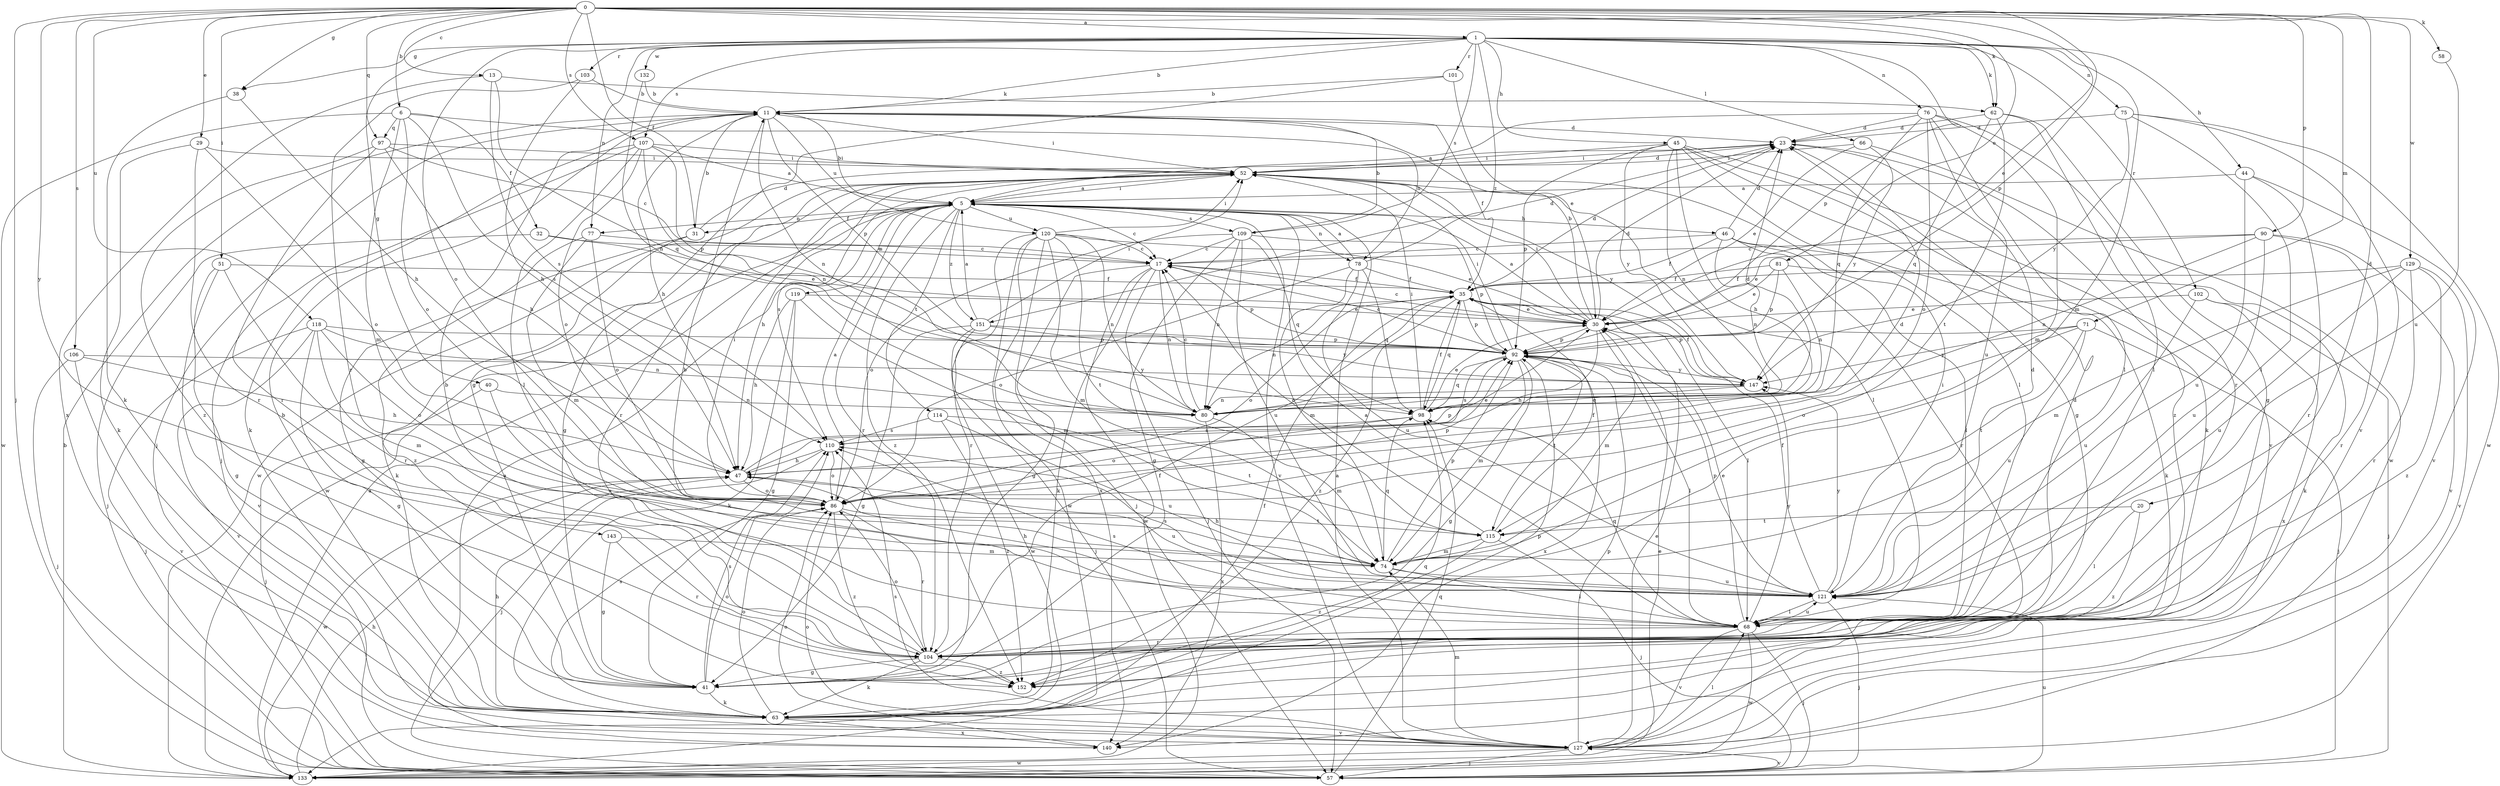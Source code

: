 strict digraph  {
0;
1;
5;
6;
11;
13;
17;
20;
23;
29;
30;
31;
32;
35;
38;
40;
41;
44;
45;
46;
47;
51;
52;
57;
58;
62;
63;
66;
68;
71;
74;
75;
76;
77;
78;
80;
81;
86;
90;
92;
97;
98;
101;
102;
103;
104;
106;
107;
109;
110;
114;
115;
118;
119;
120;
121;
127;
129;
132;
133;
140;
143;
147;
151;
152;
0 -> 1  [label=a];
0 -> 6  [label=b];
0 -> 13  [label=c];
0 -> 20  [label=d];
0 -> 29  [label=e];
0 -> 30  [label=e];
0 -> 31  [label=f];
0 -> 38  [label=g];
0 -> 51  [label=i];
0 -> 57  [label=j];
0 -> 58  [label=k];
0 -> 62  [label=k];
0 -> 71  [label=m];
0 -> 81  [label=o];
0 -> 90  [label=p];
0 -> 92  [label=p];
0 -> 97  [label=q];
0 -> 106  [label=s];
0 -> 107  [label=s];
0 -> 118  [label=u];
0 -> 129  [label=w];
0 -> 143  [label=y];
1 -> 11  [label=b];
1 -> 38  [label=g];
1 -> 40  [label=g];
1 -> 44  [label=h];
1 -> 45  [label=h];
1 -> 62  [label=k];
1 -> 66  [label=l];
1 -> 74  [label=m];
1 -> 75  [label=n];
1 -> 76  [label=n];
1 -> 77  [label=n];
1 -> 86  [label=o];
1 -> 92  [label=p];
1 -> 101  [label=r];
1 -> 102  [label=r];
1 -> 103  [label=r];
1 -> 107  [label=s];
1 -> 109  [label=s];
1 -> 132  [label=w];
1 -> 151  [label=z];
5 -> 11  [label=b];
5 -> 17  [label=c];
5 -> 31  [label=f];
5 -> 46  [label=h];
5 -> 52  [label=i];
5 -> 77  [label=n];
5 -> 78  [label=n];
5 -> 104  [label=r];
5 -> 109  [label=s];
5 -> 114  [label=t];
5 -> 119  [label=u];
5 -> 120  [label=u];
5 -> 127  [label=v];
5 -> 133  [label=w];
5 -> 151  [label=z];
5 -> 152  [label=z];
6 -> 32  [label=f];
6 -> 74  [label=m];
6 -> 78  [label=n];
6 -> 86  [label=o];
6 -> 97  [label=q];
6 -> 110  [label=s];
6 -> 133  [label=w];
11 -> 23  [label=d];
11 -> 35  [label=f];
11 -> 47  [label=h];
11 -> 52  [label=i];
11 -> 57  [label=j];
11 -> 80  [label=n];
11 -> 92  [label=p];
11 -> 120  [label=u];
13 -> 62  [label=k];
13 -> 98  [label=q];
13 -> 110  [label=s];
13 -> 140  [label=x];
17 -> 35  [label=f];
17 -> 41  [label=g];
17 -> 57  [label=j];
17 -> 63  [label=k];
17 -> 80  [label=n];
17 -> 92  [label=p];
17 -> 133  [label=w];
20 -> 68  [label=l];
20 -> 115  [label=t];
20 -> 152  [label=z];
23 -> 52  [label=i];
23 -> 152  [label=z];
29 -> 52  [label=i];
29 -> 63  [label=k];
29 -> 86  [label=o];
29 -> 104  [label=r];
30 -> 5  [label=a];
30 -> 11  [label=b];
30 -> 17  [label=c];
30 -> 23  [label=d];
30 -> 47  [label=h];
30 -> 52  [label=i];
30 -> 74  [label=m];
30 -> 92  [label=p];
31 -> 11  [label=b];
31 -> 23  [label=d];
31 -> 41  [label=g];
31 -> 63  [label=k];
32 -> 17  [label=c];
32 -> 30  [label=e];
32 -> 57  [label=j];
35 -> 23  [label=d];
35 -> 30  [label=e];
35 -> 68  [label=l];
35 -> 80  [label=n];
35 -> 86  [label=o];
35 -> 92  [label=p];
35 -> 98  [label=q];
35 -> 152  [label=z];
38 -> 47  [label=h];
38 -> 63  [label=k];
40 -> 57  [label=j];
40 -> 80  [label=n];
40 -> 121  [label=u];
41 -> 63  [label=k];
41 -> 86  [label=o];
41 -> 110  [label=s];
44 -> 5  [label=a];
44 -> 104  [label=r];
44 -> 121  [label=u];
44 -> 127  [label=v];
45 -> 41  [label=g];
45 -> 47  [label=h];
45 -> 52  [label=i];
45 -> 63  [label=k];
45 -> 68  [label=l];
45 -> 80  [label=n];
45 -> 92  [label=p];
45 -> 127  [label=v];
45 -> 147  [label=y];
46 -> 17  [label=c];
46 -> 23  [label=d];
46 -> 35  [label=f];
46 -> 63  [label=k];
46 -> 68  [label=l];
46 -> 80  [label=n];
46 -> 104  [label=r];
47 -> 30  [label=e];
47 -> 86  [label=o];
47 -> 92  [label=p];
47 -> 121  [label=u];
47 -> 133  [label=w];
51 -> 35  [label=f];
51 -> 41  [label=g];
51 -> 104  [label=r];
51 -> 127  [label=v];
52 -> 5  [label=a];
52 -> 23  [label=d];
52 -> 41  [label=g];
52 -> 47  [label=h];
52 -> 68  [label=l];
52 -> 104  [label=r];
52 -> 110  [label=s];
52 -> 133  [label=w];
52 -> 147  [label=y];
57 -> 98  [label=q];
57 -> 121  [label=u];
57 -> 127  [label=v];
58 -> 121  [label=u];
62 -> 23  [label=d];
62 -> 41  [label=g];
62 -> 68  [label=l];
62 -> 98  [label=q];
62 -> 115  [label=t];
63 -> 11  [label=b];
63 -> 35  [label=f];
63 -> 47  [label=h];
63 -> 86  [label=o];
63 -> 92  [label=p];
63 -> 98  [label=q];
63 -> 110  [label=s];
63 -> 127  [label=v];
63 -> 140  [label=x];
66 -> 30  [label=e];
66 -> 52  [label=i];
66 -> 133  [label=w];
66 -> 147  [label=y];
68 -> 5  [label=a];
68 -> 11  [label=b];
68 -> 30  [label=e];
68 -> 57  [label=j];
68 -> 98  [label=q];
68 -> 104  [label=r];
68 -> 110  [label=s];
68 -> 121  [label=u];
68 -> 127  [label=v];
68 -> 133  [label=w];
68 -> 147  [label=y];
71 -> 57  [label=j];
71 -> 86  [label=o];
71 -> 92  [label=p];
71 -> 115  [label=t];
71 -> 121  [label=u];
71 -> 147  [label=y];
74 -> 47  [label=h];
74 -> 68  [label=l];
74 -> 92  [label=p];
74 -> 98  [label=q];
74 -> 121  [label=u];
75 -> 23  [label=d];
75 -> 68  [label=l];
75 -> 127  [label=v];
75 -> 133  [label=w];
75 -> 147  [label=y];
76 -> 5  [label=a];
76 -> 23  [label=d];
76 -> 68  [label=l];
76 -> 74  [label=m];
76 -> 86  [label=o];
76 -> 98  [label=q];
76 -> 104  [label=r];
76 -> 121  [label=u];
77 -> 17  [label=c];
77 -> 74  [label=m];
77 -> 86  [label=o];
77 -> 152  [label=z];
78 -> 5  [label=a];
78 -> 23  [label=d];
78 -> 35  [label=f];
78 -> 74  [label=m];
78 -> 86  [label=o];
78 -> 98  [label=q];
78 -> 121  [label=u];
80 -> 17  [label=c];
80 -> 23  [label=d];
80 -> 74  [label=m];
80 -> 140  [label=x];
81 -> 30  [label=e];
81 -> 35  [label=f];
81 -> 63  [label=k];
81 -> 80  [label=n];
81 -> 92  [label=p];
86 -> 5  [label=a];
86 -> 23  [label=d];
86 -> 52  [label=i];
86 -> 92  [label=p];
86 -> 104  [label=r];
86 -> 115  [label=t];
86 -> 152  [label=z];
90 -> 17  [label=c];
90 -> 30  [label=e];
90 -> 80  [label=n];
90 -> 104  [label=r];
90 -> 121  [label=u];
90 -> 127  [label=v];
92 -> 17  [label=c];
92 -> 41  [label=g];
92 -> 52  [label=i];
92 -> 68  [label=l];
92 -> 74  [label=m];
92 -> 98  [label=q];
92 -> 110  [label=s];
92 -> 115  [label=t];
92 -> 140  [label=x];
92 -> 147  [label=y];
97 -> 17  [label=c];
97 -> 47  [label=h];
97 -> 52  [label=i];
97 -> 104  [label=r];
97 -> 152  [label=z];
98 -> 30  [label=e];
98 -> 35  [label=f];
98 -> 52  [label=i];
98 -> 86  [label=o];
98 -> 110  [label=s];
101 -> 11  [label=b];
101 -> 30  [label=e];
101 -> 41  [label=g];
102 -> 30  [label=e];
102 -> 57  [label=j];
102 -> 121  [label=u];
102 -> 140  [label=x];
103 -> 11  [label=b];
103 -> 47  [label=h];
103 -> 104  [label=r];
104 -> 11  [label=b];
104 -> 23  [label=d];
104 -> 35  [label=f];
104 -> 41  [label=g];
104 -> 63  [label=k];
104 -> 86  [label=o];
104 -> 152  [label=z];
106 -> 47  [label=h];
106 -> 57  [label=j];
106 -> 127  [label=v];
106 -> 147  [label=y];
107 -> 5  [label=a];
107 -> 52  [label=i];
107 -> 57  [label=j];
107 -> 63  [label=k];
107 -> 68  [label=l];
107 -> 80  [label=n];
107 -> 86  [label=o];
107 -> 92  [label=p];
109 -> 11  [label=b];
109 -> 17  [label=c];
109 -> 41  [label=g];
109 -> 80  [label=n];
109 -> 86  [label=o];
109 -> 92  [label=p];
109 -> 98  [label=q];
109 -> 121  [label=u];
110 -> 47  [label=h];
110 -> 57  [label=j];
110 -> 86  [label=o];
114 -> 110  [label=s];
114 -> 115  [label=t];
114 -> 121  [label=u];
114 -> 152  [label=z];
115 -> 17  [label=c];
115 -> 35  [label=f];
115 -> 57  [label=j];
115 -> 74  [label=m];
115 -> 152  [label=z];
118 -> 41  [label=g];
118 -> 57  [label=j];
118 -> 74  [label=m];
118 -> 80  [label=n];
118 -> 86  [label=o];
118 -> 92  [label=p];
118 -> 127  [label=v];
119 -> 30  [label=e];
119 -> 41  [label=g];
119 -> 47  [label=h];
119 -> 63  [label=k];
119 -> 74  [label=m];
120 -> 17  [label=c];
120 -> 30  [label=e];
120 -> 52  [label=i];
120 -> 57  [label=j];
120 -> 74  [label=m];
120 -> 80  [label=n];
120 -> 104  [label=r];
120 -> 115  [label=t];
120 -> 133  [label=w];
120 -> 140  [label=x];
121 -> 23  [label=d];
121 -> 35  [label=f];
121 -> 47  [label=h];
121 -> 52  [label=i];
121 -> 57  [label=j];
121 -> 68  [label=l];
121 -> 92  [label=p];
121 -> 110  [label=s];
121 -> 147  [label=y];
127 -> 5  [label=a];
127 -> 30  [label=e];
127 -> 57  [label=j];
127 -> 68  [label=l];
127 -> 74  [label=m];
127 -> 86  [label=o];
127 -> 92  [label=p];
127 -> 110  [label=s];
127 -> 133  [label=w];
129 -> 35  [label=f];
129 -> 74  [label=m];
129 -> 104  [label=r];
129 -> 121  [label=u];
129 -> 127  [label=v];
129 -> 152  [label=z];
132 -> 11  [label=b];
132 -> 80  [label=n];
133 -> 5  [label=a];
133 -> 11  [label=b];
133 -> 30  [label=e];
133 -> 47  [label=h];
140 -> 5  [label=a];
140 -> 86  [label=o];
143 -> 41  [label=g];
143 -> 74  [label=m];
143 -> 104  [label=r];
147 -> 35  [label=f];
147 -> 80  [label=n];
147 -> 98  [label=q];
151 -> 5  [label=a];
151 -> 41  [label=g];
151 -> 52  [label=i];
151 -> 57  [label=j];
151 -> 92  [label=p];
151 -> 133  [label=w];
151 -> 147  [label=y];
}
